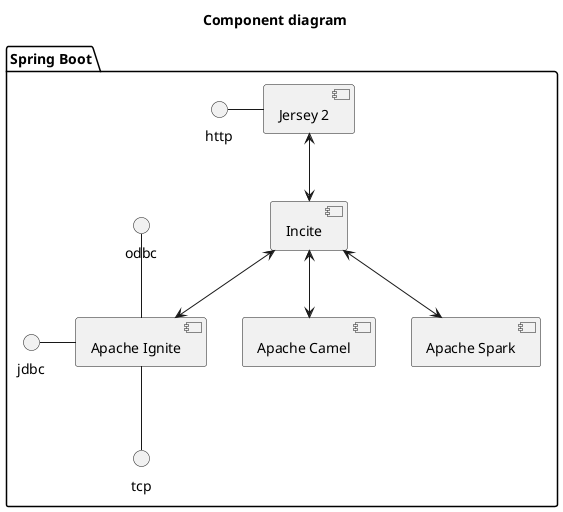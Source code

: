 @startuml
' !pragma layout elk

title "Component diagram"

folder "Spring Boot" {

    component "Apache Camel" as camel
    component "Apache Ignite" as ignite
    component "Apache Spark" as spark
    component "Incite" as incite
    component "Jersey 2" as jersey2

   http - jersey2
   jersey2 <--> incite
   incite <--> camel
   incite <--> ignite
   incite <--> spark

   jdbc -right- ignite
   odbc -down- ignite
   tcp -up- ignite

}

@enduml